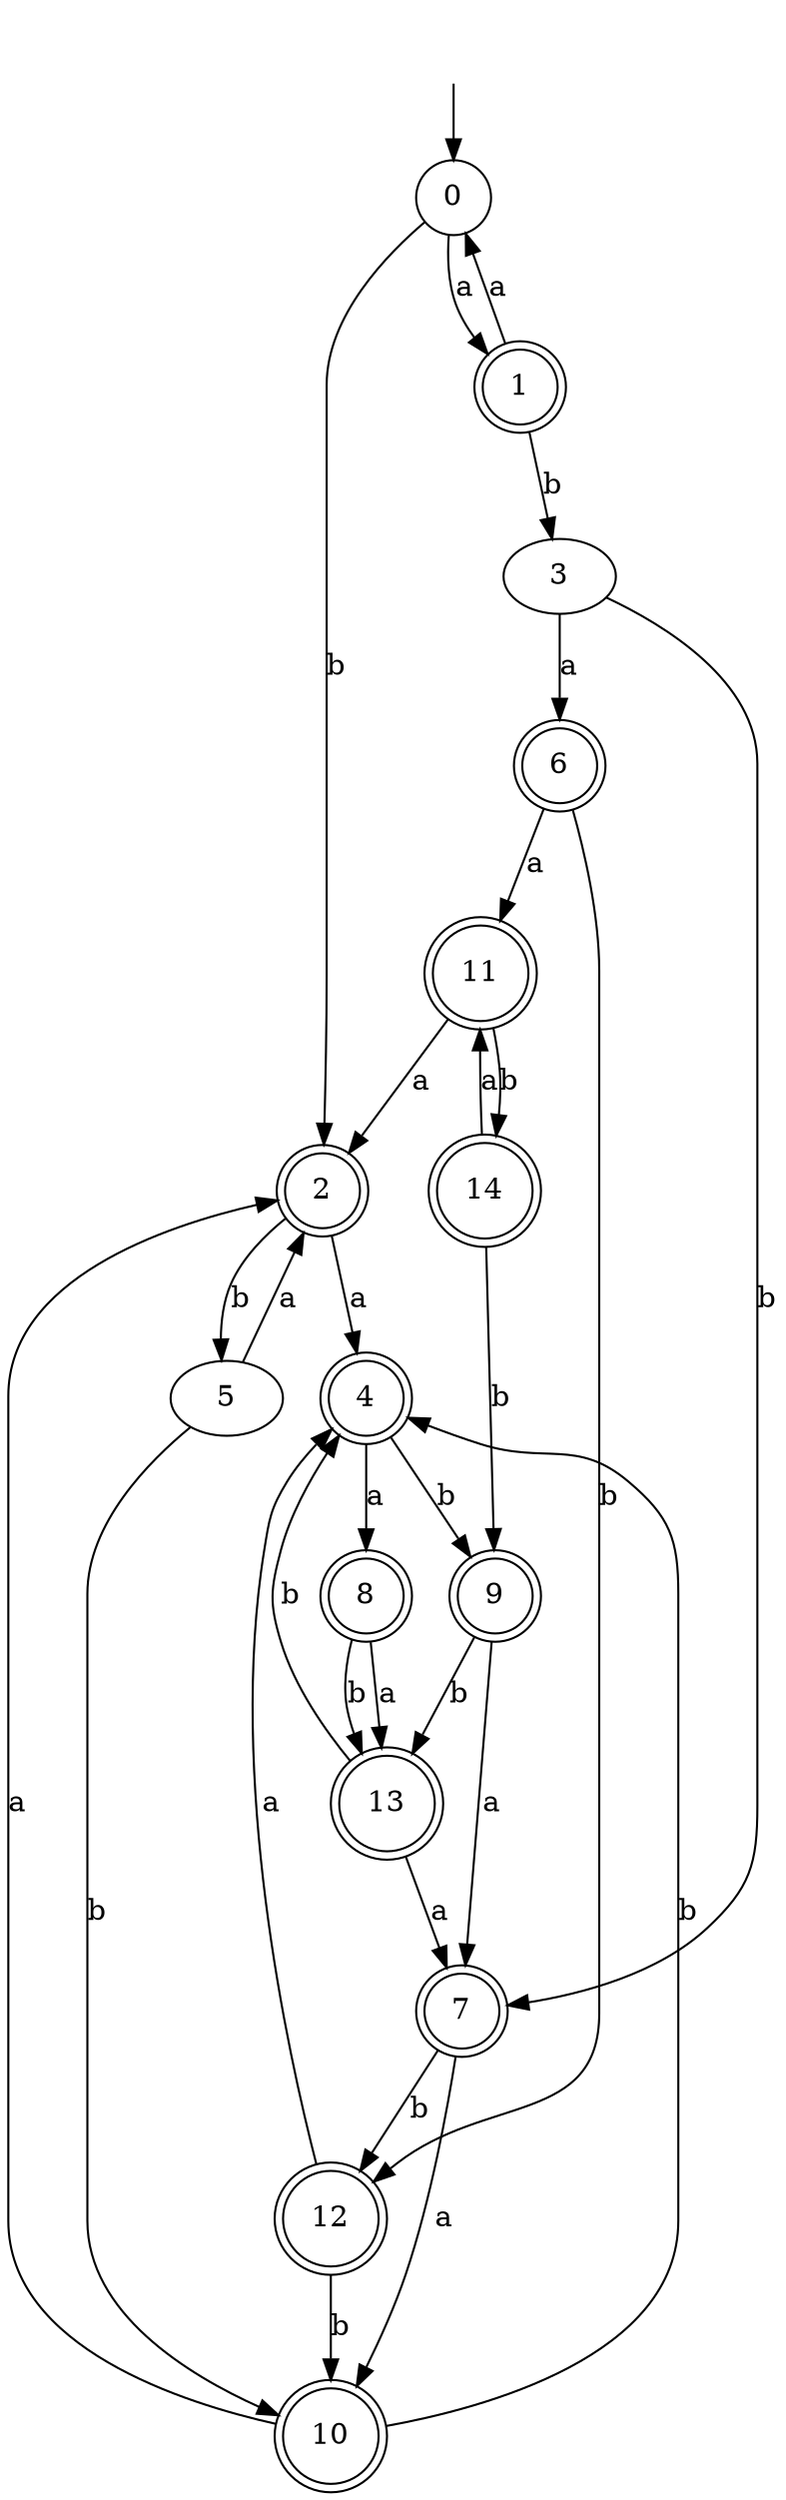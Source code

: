 digraph RandomDFA {
  __start0 [label="", shape=none];
  __start0 -> 0 [label=""];
  0 [shape=circle]
  0 -> 1 [label="a"]
  0 -> 2 [label="b"]
  1 [shape=doublecircle]
  1 -> 0 [label="a"]
  1 -> 3 [label="b"]
  2 [shape=doublecircle]
  2 -> 4 [label="a"]
  2 -> 5 [label="b"]
  3
  3 -> 6 [label="a"]
  3 -> 7 [label="b"]
  4 [shape=doublecircle]
  4 -> 8 [label="a"]
  4 -> 9 [label="b"]
  5
  5 -> 2 [label="a"]
  5 -> 10 [label="b"]
  6 [shape=doublecircle]
  6 -> 11 [label="a"]
  6 -> 12 [label="b"]
  7 [shape=doublecircle]
  7 -> 10 [label="a"]
  7 -> 12 [label="b"]
  8 [shape=doublecircle]
  8 -> 13 [label="a"]
  8 -> 13 [label="b"]
  9 [shape=doublecircle]
  9 -> 7 [label="a"]
  9 -> 13 [label="b"]
  10 [shape=doublecircle]
  10 -> 2 [label="a"]
  10 -> 4 [label="b"]
  11 [shape=doublecircle]
  11 -> 2 [label="a"]
  11 -> 14 [label="b"]
  12 [shape=doublecircle]
  12 -> 4 [label="a"]
  12 -> 10 [label="b"]
  13 [shape=doublecircle]
  13 -> 7 [label="a"]
  13 -> 4 [label="b"]
  14 [shape=doublecircle]
  14 -> 11 [label="a"]
  14 -> 9 [label="b"]
}
